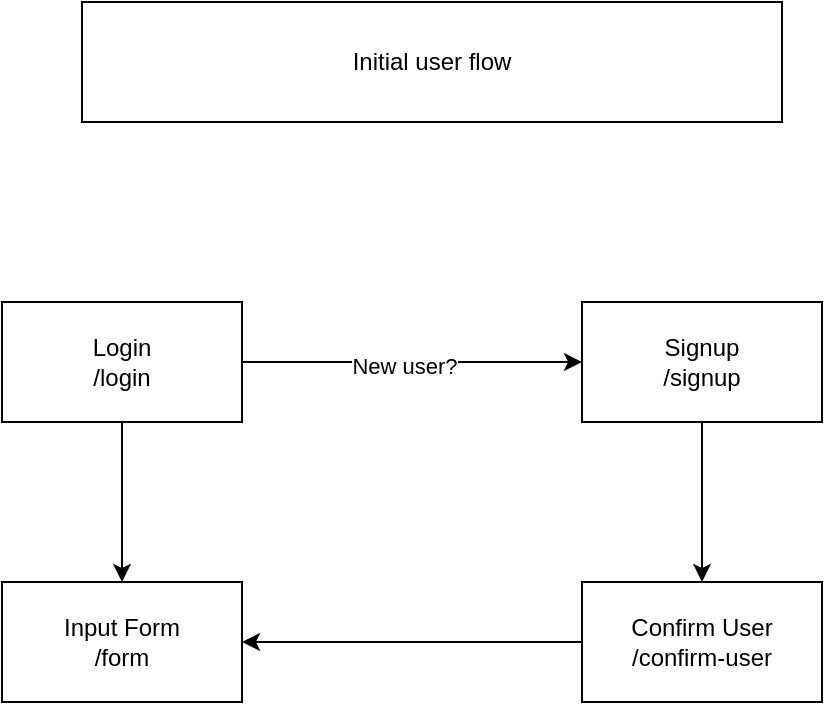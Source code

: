 <mxfile version="21.7.2" type="device">
  <diagram name="Page-1" id="sYI_a0JwZsrwDPZrMxwS">
    <mxGraphModel dx="1050" dy="538" grid="1" gridSize="10" guides="1" tooltips="1" connect="1" arrows="1" fold="1" page="1" pageScale="1" pageWidth="850" pageHeight="1100" math="0" shadow="0">
      <root>
        <mxCell id="0" />
        <mxCell id="1" parent="0" />
        <mxCell id="6eHz1UnMhSATqTKyC428-1" value="Initial user flow" style="rounded=0;whiteSpace=wrap;html=1;" vertex="1" parent="1">
          <mxGeometry x="250" y="60" width="350" height="60" as="geometry" />
        </mxCell>
        <mxCell id="6eHz1UnMhSATqTKyC428-4" value="" style="edgeStyle=orthogonalEdgeStyle;rounded=0;orthogonalLoop=1;jettySize=auto;html=1;" edge="1" parent="1" source="6eHz1UnMhSATqTKyC428-2" target="6eHz1UnMhSATqTKyC428-3">
          <mxGeometry relative="1" as="geometry" />
        </mxCell>
        <mxCell id="6eHz1UnMhSATqTKyC428-5" value="&lt;div&gt;New user?&lt;/div&gt;" style="edgeLabel;html=1;align=center;verticalAlign=middle;resizable=0;points=[];" vertex="1" connectable="0" parent="6eHz1UnMhSATqTKyC428-4">
          <mxGeometry x="-0.047" y="-2" relative="1" as="geometry">
            <mxPoint as="offset" />
          </mxGeometry>
        </mxCell>
        <mxCell id="6eHz1UnMhSATqTKyC428-9" value="" style="edgeStyle=orthogonalEdgeStyle;rounded=0;orthogonalLoop=1;jettySize=auto;html=1;" edge="1" parent="1" source="6eHz1UnMhSATqTKyC428-2" target="6eHz1UnMhSATqTKyC428-8">
          <mxGeometry relative="1" as="geometry" />
        </mxCell>
        <mxCell id="6eHz1UnMhSATqTKyC428-2" value="&lt;div&gt;Login&lt;/div&gt;&lt;div&gt;/login&lt;br&gt;&lt;/div&gt;" style="rounded=0;whiteSpace=wrap;html=1;" vertex="1" parent="1">
          <mxGeometry x="210" y="210" width="120" height="60" as="geometry" />
        </mxCell>
        <mxCell id="6eHz1UnMhSATqTKyC428-7" value="" style="edgeStyle=orthogonalEdgeStyle;rounded=0;orthogonalLoop=1;jettySize=auto;html=1;" edge="1" parent="1" source="6eHz1UnMhSATqTKyC428-3" target="6eHz1UnMhSATqTKyC428-6">
          <mxGeometry relative="1" as="geometry" />
        </mxCell>
        <mxCell id="6eHz1UnMhSATqTKyC428-3" value="&lt;div&gt;Signup&lt;/div&gt;/signup" style="rounded=0;whiteSpace=wrap;html=1;" vertex="1" parent="1">
          <mxGeometry x="500" y="210" width="120" height="60" as="geometry" />
        </mxCell>
        <mxCell id="6eHz1UnMhSATqTKyC428-10" style="edgeStyle=orthogonalEdgeStyle;rounded=0;orthogonalLoop=1;jettySize=auto;html=1;entryX=1;entryY=0.5;entryDx=0;entryDy=0;" edge="1" parent="1" source="6eHz1UnMhSATqTKyC428-6" target="6eHz1UnMhSATqTKyC428-8">
          <mxGeometry relative="1" as="geometry" />
        </mxCell>
        <mxCell id="6eHz1UnMhSATqTKyC428-6" value="&lt;div&gt;Confirm User&lt;/div&gt;/confirm-user" style="rounded=0;whiteSpace=wrap;html=1;" vertex="1" parent="1">
          <mxGeometry x="500" y="350" width="120" height="60" as="geometry" />
        </mxCell>
        <mxCell id="6eHz1UnMhSATqTKyC428-8" value="&lt;div&gt;Input Form&lt;/div&gt;/form" style="whiteSpace=wrap;html=1;rounded=0;" vertex="1" parent="1">
          <mxGeometry x="210" y="350" width="120" height="60" as="geometry" />
        </mxCell>
      </root>
    </mxGraphModel>
  </diagram>
</mxfile>
